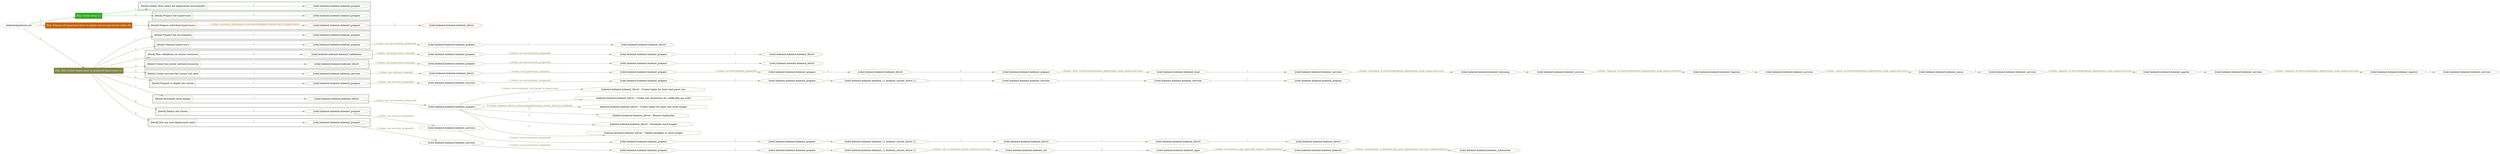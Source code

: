 digraph {
	graph [concentrate=true ordering=in rankdir=LR ratio=fill]
	edge [esep=5 sep=10]
	"kubeinit/playbook.yml" [id=root_node style=dotted]
	play_80a5badd [label="Play: Initial setup (1)" color="#2fac20" fontcolor="#ffffff" id=play_80a5badd shape=box style=filled tooltip=localhost]
	"kubeinit/playbook.yml" -> play_80a5badd [label="1 " color="#2fac20" fontcolor="#2fac20" id=edge_30cbbd7b labeltooltip="1 " tooltip="1 "]
	subgraph "kubeinit.kubeinit.kubeinit_prepare" {
		role_4d044278 [label="[role] kubeinit.kubeinit.kubeinit_prepare" color="#2fac20" id=role_4d044278 tooltip="kubeinit.kubeinit.kubeinit_prepare"]
	}
	subgraph "kubeinit.kubeinit.kubeinit_prepare" {
		role_55b00c5a [label="[role] kubeinit.kubeinit.kubeinit_prepare" color="#2fac20" id=role_55b00c5a tooltip="kubeinit.kubeinit.kubeinit_prepare"]
	}
	subgraph "Play: Initial setup (1)" {
		play_80a5badd -> block_348536fa [label=1 color="#2fac20" fontcolor="#2fac20" id=edge_8e1303d1 labeltooltip=1 tooltip=1]
		subgraph cluster_block_348536fa {
			block_348536fa [label="[block] Gather facts about the deployment environment" color="#2fac20" id=block_348536fa labeltooltip="Gather facts about the deployment environment" shape=box tooltip="Gather facts about the deployment environment"]
			block_348536fa -> role_4d044278 [label="1 " color="#2fac20" fontcolor="#2fac20" id=edge_f46a5dec labeltooltip="1 " tooltip="1 "]
		}
		play_80a5badd -> block_54eea5c4 [label=2 color="#2fac20" fontcolor="#2fac20" id=edge_a4d1b27c labeltooltip=2 tooltip=2]
		subgraph cluster_block_54eea5c4 {
			block_54eea5c4 [label="[block] Prepare the hypervisors" color="#2fac20" id=block_54eea5c4 labeltooltip="Prepare the hypervisors" shape=box tooltip="Prepare the hypervisors"]
			block_54eea5c4 -> role_55b00c5a [label="1 " color="#2fac20" fontcolor="#2fac20" id=edge_d0f96019 labeltooltip="1 " tooltip="1 "]
		}
	}
	play_a00a8bb9 [label="Play: Prepare all hypervisor hosts to deploy service and cluster nodes (0)" color="#c66206" fontcolor="#ffffff" id=play_a00a8bb9 shape=box style=filled tooltip="Play: Prepare all hypervisor hosts to deploy service and cluster nodes (0)"]
	"kubeinit/playbook.yml" -> play_a00a8bb9 [label="2 " color="#c66206" fontcolor="#c66206" id=edge_290e8b37 labeltooltip="2 " tooltip="2 "]
	subgraph "kubeinit.kubeinit.kubeinit_libvirt" {
		role_6cf7c279 [label="[role] kubeinit.kubeinit.kubeinit_libvirt" color="#c66206" id=role_6cf7c279 tooltip="kubeinit.kubeinit.kubeinit_libvirt"]
	}
	subgraph "kubeinit.kubeinit.kubeinit_prepare" {
		role_9a1b07dd [label="[role] kubeinit.kubeinit.kubeinit_prepare" color="#c66206" id=role_9a1b07dd tooltip="kubeinit.kubeinit.kubeinit_prepare"]
		role_9a1b07dd -> role_6cf7c279 [label="1 " color="#c66206" fontcolor="#c66206" id=edge_dd6b5812 labeltooltip="1 " tooltip="1 "]
	}
	subgraph "Play: Prepare all hypervisor hosts to deploy service and cluster nodes (0)" {
		play_a00a8bb9 -> block_07189d25 [label=1 color="#c66206" fontcolor="#c66206" id=edge_8d5dc285 labeltooltip=1 tooltip=1]
		subgraph cluster_block_07189d25 {
			block_07189d25 [label="[block] Prepare individual hypervisors" color="#c66206" id=block_07189d25 labeltooltip="Prepare individual hypervisors" shape=box tooltip="Prepare individual hypervisors"]
			block_07189d25 -> role_9a1b07dd [label="1 [when: inventory_hostname in hostvars['kubeinit-cluster-facts'].hypervisors]" color="#c66206" fontcolor="#c66206" id=edge_fc59c768 labeltooltip="1 [when: inventory_hostname in hostvars['kubeinit-cluster-facts'].hypervisors]" tooltip="1 [when: inventory_hostname in hostvars['kubeinit-cluster-facts'].hypervisors]"]
		}
	}
	play_15a038d0 [label="Play: Run cluster deployment on prepared hypervisors (1)" color="#828646" fontcolor="#ffffff" id=play_15a038d0 shape=box style=filled tooltip=localhost]
	"kubeinit/playbook.yml" -> play_15a038d0 [label="3 " color="#828646" fontcolor="#828646" id=edge_4441405d labeltooltip="3 " tooltip="3 "]
	subgraph "kubeinit.kubeinit.kubeinit_prepare" {
		role_fc9d2808 [label="[role] kubeinit.kubeinit.kubeinit_prepare" color="#828646" id=role_fc9d2808 tooltip="kubeinit.kubeinit.kubeinit_prepare"]
	}
	subgraph "kubeinit.kubeinit.kubeinit_libvirt" {
		role_9e20c6f3 [label="[role] kubeinit.kubeinit.kubeinit_libvirt" color="#828646" id=role_9e20c6f3 tooltip="kubeinit.kubeinit.kubeinit_libvirt"]
	}
	subgraph "kubeinit.kubeinit.kubeinit_prepare" {
		role_ee3ec544 [label="[role] kubeinit.kubeinit.kubeinit_prepare" color="#828646" id=role_ee3ec544 tooltip="kubeinit.kubeinit.kubeinit_prepare"]
		role_ee3ec544 -> role_9e20c6f3 [label="1 " color="#828646" fontcolor="#828646" id=edge_09b0410b labeltooltip="1 " tooltip="1 "]
	}
	subgraph "kubeinit.kubeinit.kubeinit_prepare" {
		role_cc3536ac [label="[role] kubeinit.kubeinit.kubeinit_prepare" color="#828646" id=role_cc3536ac tooltip="kubeinit.kubeinit.kubeinit_prepare"]
		role_cc3536ac -> role_ee3ec544 [label="1 [when: not environment_prepared]" color="#828646" fontcolor="#828646" id=edge_eb3f0a90 labeltooltip="1 [when: not environment_prepared]" tooltip="1 [when: not environment_prepared]"]
	}
	subgraph "kubeinit.kubeinit.kubeinit_libvirt" {
		role_ac99a086 [label="[role] kubeinit.kubeinit.kubeinit_libvirt" color="#828646" id=role_ac99a086 tooltip="kubeinit.kubeinit.kubeinit_libvirt"]
	}
	subgraph "kubeinit.kubeinit.kubeinit_prepare" {
		role_07e51584 [label="[role] kubeinit.kubeinit.kubeinit_prepare" color="#828646" id=role_07e51584 tooltip="kubeinit.kubeinit.kubeinit_prepare"]
		role_07e51584 -> role_ac99a086 [label="1 " color="#828646" fontcolor="#828646" id=edge_6ecb6274 labeltooltip="1 " tooltip="1 "]
	}
	subgraph "kubeinit.kubeinit.kubeinit_prepare" {
		role_3e436b05 [label="[role] kubeinit.kubeinit.kubeinit_prepare" color="#828646" id=role_3e436b05 tooltip="kubeinit.kubeinit.kubeinit_prepare"]
		role_3e436b05 -> role_07e51584 [label="1 [when: not environment_prepared]" color="#828646" fontcolor="#828646" id=edge_8364a958 labeltooltip="1 [when: not environment_prepared]" tooltip="1 [when: not environment_prepared]"]
	}
	subgraph "kubeinit.kubeinit.kubeinit_validations" {
		role_fd86f3a7 [label="[role] kubeinit.kubeinit.kubeinit_validations" color="#828646" id=role_fd86f3a7 tooltip="kubeinit.kubeinit.kubeinit_validations"]
		role_fd86f3a7 -> role_3e436b05 [label="1 [when: not hypervisors_cleaned]" color="#828646" fontcolor="#828646" id=edge_7bb22890 labeltooltip="1 [when: not hypervisors_cleaned]" tooltip="1 [when: not hypervisors_cleaned]"]
	}
	subgraph "kubeinit.kubeinit.kubeinit_libvirt" {
		role_a49365c9 [label="[role] kubeinit.kubeinit.kubeinit_libvirt" color="#828646" id=role_a49365c9 tooltip="kubeinit.kubeinit.kubeinit_libvirt"]
	}
	subgraph "kubeinit.kubeinit.kubeinit_prepare" {
		role_4bfd6e59 [label="[role] kubeinit.kubeinit.kubeinit_prepare" color="#828646" id=role_4bfd6e59 tooltip="kubeinit.kubeinit.kubeinit_prepare"]
		role_4bfd6e59 -> role_a49365c9 [label="1 " color="#828646" fontcolor="#828646" id=edge_fbcb5dde labeltooltip="1 " tooltip="1 "]
	}
	subgraph "kubeinit.kubeinit.kubeinit_prepare" {
		role_3a96ee87 [label="[role] kubeinit.kubeinit.kubeinit_prepare" color="#828646" id=role_3a96ee87 tooltip="kubeinit.kubeinit.kubeinit_prepare"]
		role_3a96ee87 -> role_4bfd6e59 [label="1 [when: not environment_prepared]" color="#828646" fontcolor="#828646" id=edge_c0f760ba labeltooltip="1 [when: not environment_prepared]" tooltip="1 [when: not environment_prepared]"]
	}
	subgraph "kubeinit.kubeinit.kubeinit_libvirt" {
		role_5e1189cf [label="[role] kubeinit.kubeinit.kubeinit_libvirt" color="#828646" id=role_5e1189cf tooltip="kubeinit.kubeinit.kubeinit_libvirt"]
		role_5e1189cf -> role_3a96ee87 [label="1 [when: not hypervisors_cleaned]" color="#828646" fontcolor="#828646" id=edge_ac894e61 labeltooltip="1 [when: not hypervisors_cleaned]" tooltip="1 [when: not hypervisors_cleaned]"]
	}
	subgraph "kubeinit.kubeinit.kubeinit_services" {
		role_1b215367 [label="[role] kubeinit.kubeinit.kubeinit_services" color="#828646" id=role_1b215367 tooltip="kubeinit.kubeinit.kubeinit_services"]
	}
	subgraph "kubeinit.kubeinit.kubeinit_registry" {
		role_c9a221b9 [label="[role] kubeinit.kubeinit.kubeinit_registry" color="#828646" id=role_c9a221b9 tooltip="kubeinit.kubeinit.kubeinit_registry"]
		role_c9a221b9 -> role_1b215367 [label="1 " color="#828646" fontcolor="#828646" id=edge_f8b04d49 labeltooltip="1 " tooltip="1 "]
	}
	subgraph "kubeinit.kubeinit.kubeinit_services" {
		role_9901dc43 [label="[role] kubeinit.kubeinit.kubeinit_services" color="#828646" id=role_9901dc43 tooltip="kubeinit.kubeinit.kubeinit_services"]
		role_9901dc43 -> role_c9a221b9 [label="1 [when: 'registry' in hostvars[kubeinit_deployment_node_name].services]" color="#828646" fontcolor="#828646" id=edge_94dac319 labeltooltip="1 [when: 'registry' in hostvars[kubeinit_deployment_node_name].services]" tooltip="1 [when: 'registry' in hostvars[kubeinit_deployment_node_name].services]"]
	}
	subgraph "kubeinit.kubeinit.kubeinit_apache" {
		role_147c11cd [label="[role] kubeinit.kubeinit.kubeinit_apache" color="#828646" id=role_147c11cd tooltip="kubeinit.kubeinit.kubeinit_apache"]
		role_147c11cd -> role_9901dc43 [label="1 " color="#828646" fontcolor="#828646" id=edge_ac6ce32e labeltooltip="1 " tooltip="1 "]
	}
	subgraph "kubeinit.kubeinit.kubeinit_services" {
		role_cb624bce [label="[role] kubeinit.kubeinit.kubeinit_services" color="#828646" id=role_cb624bce tooltip="kubeinit.kubeinit.kubeinit_services"]
		role_cb624bce -> role_147c11cd [label="1 [when: 'apache' in hostvars[kubeinit_deployment_node_name].services]" color="#828646" fontcolor="#828646" id=edge_93642049 labeltooltip="1 [when: 'apache' in hostvars[kubeinit_deployment_node_name].services]" tooltip="1 [when: 'apache' in hostvars[kubeinit_deployment_node_name].services]"]
	}
	subgraph "kubeinit.kubeinit.kubeinit_nexus" {
		role_2a2e1cfd [label="[role] kubeinit.kubeinit.kubeinit_nexus" color="#828646" id=role_2a2e1cfd tooltip="kubeinit.kubeinit.kubeinit_nexus"]
		role_2a2e1cfd -> role_cb624bce [label="1 " color="#828646" fontcolor="#828646" id=edge_828d1458 labeltooltip="1 " tooltip="1 "]
	}
	subgraph "kubeinit.kubeinit.kubeinit_services" {
		role_9b70fc6d [label="[role] kubeinit.kubeinit.kubeinit_services" color="#828646" id=role_9b70fc6d tooltip="kubeinit.kubeinit.kubeinit_services"]
		role_9b70fc6d -> role_2a2e1cfd [label="1 [when: 'nexus' in hostvars[kubeinit_deployment_node_name].services]" color="#828646" fontcolor="#828646" id=edge_e0162513 labeltooltip="1 [when: 'nexus' in hostvars[kubeinit_deployment_node_name].services]" tooltip="1 [when: 'nexus' in hostvars[kubeinit_deployment_node_name].services]"]
	}
	subgraph "kubeinit.kubeinit.kubeinit_haproxy" {
		role_041d462b [label="[role] kubeinit.kubeinit.kubeinit_haproxy" color="#828646" id=role_041d462b tooltip="kubeinit.kubeinit.kubeinit_haproxy"]
		role_041d462b -> role_9b70fc6d [label="1 " color="#828646" fontcolor="#828646" id=edge_a4d8efcc labeltooltip="1 " tooltip="1 "]
	}
	subgraph "kubeinit.kubeinit.kubeinit_services" {
		role_c8e32b72 [label="[role] kubeinit.kubeinit.kubeinit_services" color="#828646" id=role_c8e32b72 tooltip="kubeinit.kubeinit.kubeinit_services"]
		role_c8e32b72 -> role_041d462b [label="1 [when: 'haproxy' in hostvars[kubeinit_deployment_node_name].services]" color="#828646" fontcolor="#828646" id=edge_6dd4a1c8 labeltooltip="1 [when: 'haproxy' in hostvars[kubeinit_deployment_node_name].services]" tooltip="1 [when: 'haproxy' in hostvars[kubeinit_deployment_node_name].services]"]
	}
	subgraph "kubeinit.kubeinit.kubeinit_dnsmasq" {
		role_eef8ce46 [label="[role] kubeinit.kubeinit.kubeinit_dnsmasq" color="#828646" id=role_eef8ce46 tooltip="kubeinit.kubeinit.kubeinit_dnsmasq"]
		role_eef8ce46 -> role_c8e32b72 [label="1 " color="#828646" fontcolor="#828646" id=edge_d19e6b82 labeltooltip="1 " tooltip="1 "]
	}
	subgraph "kubeinit.kubeinit.kubeinit_services" {
		role_f26d4848 [label="[role] kubeinit.kubeinit.kubeinit_services" color="#828646" id=role_f26d4848 tooltip="kubeinit.kubeinit.kubeinit_services"]
		role_f26d4848 -> role_eef8ce46 [label="1 [when: 'dnsmasq' in hostvars[kubeinit_deployment_node_name].services]" color="#828646" fontcolor="#828646" id=edge_cf715904 labeltooltip="1 [when: 'dnsmasq' in hostvars[kubeinit_deployment_node_name].services]" tooltip="1 [when: 'dnsmasq' in hostvars[kubeinit_deployment_node_name].services]"]
	}
	subgraph "kubeinit.kubeinit.kubeinit_bind" {
		role_8135e74b [label="[role] kubeinit.kubeinit.kubeinit_bind" color="#828646" id=role_8135e74b tooltip="kubeinit.kubeinit.kubeinit_bind"]
		role_8135e74b -> role_f26d4848 [label="1 " color="#828646" fontcolor="#828646" id=edge_35dd791d labeltooltip="1 " tooltip="1 "]
	}
	subgraph "kubeinit.kubeinit.kubeinit_prepare" {
		role_d3a15032 [label="[role] kubeinit.kubeinit.kubeinit_prepare" color="#828646" id=role_d3a15032 tooltip="kubeinit.kubeinit.kubeinit_prepare"]
		role_d3a15032 -> role_8135e74b [label="1 [when: 'bind' in hostvars[kubeinit_deployment_node_name].services]" color="#828646" fontcolor="#828646" id=edge_c7a9359b labeltooltip="1 [when: 'bind' in hostvars[kubeinit_deployment_node_name].services]" tooltip="1 [when: 'bind' in hostvars[kubeinit_deployment_node_name].services]"]
	}
	subgraph "kubeinit.kubeinit.kubeinit_libvirt" {
		role_fd8d72a0 [label="[role] kubeinit.kubeinit.kubeinit_libvirt" color="#828646" id=role_fd8d72a0 tooltip="kubeinit.kubeinit.kubeinit_libvirt"]
		role_fd8d72a0 -> role_d3a15032 [label="1 " color="#828646" fontcolor="#828646" id=edge_4eb55f5b labeltooltip="1 " tooltip="1 "]
	}
	subgraph "kubeinit.kubeinit.kubeinit_prepare" {
		role_eaf00a70 [label="[role] kubeinit.kubeinit.kubeinit_prepare" color="#828646" id=role_eaf00a70 tooltip="kubeinit.kubeinit.kubeinit_prepare"]
		role_eaf00a70 -> role_fd8d72a0 [label="1 " color="#828646" fontcolor="#828646" id=edge_07729be8 labeltooltip="1 " tooltip="1 "]
	}
	subgraph "kubeinit.kubeinit.kubeinit_prepare" {
		role_5bb3530e [label="[role] kubeinit.kubeinit.kubeinit_prepare" color="#828646" id=role_5bb3530e tooltip="kubeinit.kubeinit.kubeinit_prepare"]
		role_5bb3530e -> role_eaf00a70 [label="1 [when: not environment_prepared]" color="#828646" fontcolor="#828646" id=edge_8eda346e labeltooltip="1 [when: not environment_prepared]" tooltip="1 [when: not environment_prepared]"]
	}
	subgraph "kubeinit.kubeinit.kubeinit_libvirt" {
		role_51e06e2d [label="[role] kubeinit.kubeinit.kubeinit_libvirt" color="#828646" id=role_51e06e2d tooltip="kubeinit.kubeinit.kubeinit_libvirt"]
		role_51e06e2d -> role_5bb3530e [label="1 [when: not hypervisors_cleaned]" color="#828646" fontcolor="#828646" id=edge_62e36566 labeltooltip="1 [when: not hypervisors_cleaned]" tooltip="1 [when: not hypervisors_cleaned]"]
	}
	subgraph "kubeinit.kubeinit.kubeinit_services" {
		role_47d3e9c2 [label="[role] kubeinit.kubeinit.kubeinit_services" color="#828646" id=role_47d3e9c2 tooltip="kubeinit.kubeinit.kubeinit_services"]
		role_47d3e9c2 -> role_51e06e2d [label="1 [when: not network_created]" color="#828646" fontcolor="#828646" id=edge_a10c50fc labeltooltip="1 [when: not network_created]" tooltip="1 [when: not network_created]"]
	}
	subgraph "kubeinit.kubeinit.kubeinit_prepare" {
		role_6bf25aaf [label="[role] kubeinit.kubeinit.kubeinit_prepare" color="#828646" id=role_6bf25aaf tooltip="kubeinit.kubeinit.kubeinit_prepare"]
	}
	subgraph "kubeinit.kubeinit.kubeinit_services" {
		role_9abbacd4 [label="[role] kubeinit.kubeinit.kubeinit_services" color="#828646" id=role_9abbacd4 tooltip="kubeinit.kubeinit.kubeinit_services"]
		role_9abbacd4 -> role_6bf25aaf [label="1 " color="#828646" fontcolor="#828646" id=edge_68c68719 labeltooltip="1 " tooltip="1 "]
	}
	subgraph "kubeinit.kubeinit.kubeinit_services" {
		role_1ba995af [label="[role] kubeinit.kubeinit.kubeinit_services" color="#828646" id=role_1ba995af tooltip="kubeinit.kubeinit.kubeinit_services"]
		role_1ba995af -> role_9abbacd4 [label="1 " color="#828646" fontcolor="#828646" id=edge_4a49b5f7 labeltooltip="1 " tooltip="1 "]
	}
	subgraph "kubeinit.kubeinit.kubeinit_{{ kubeinit_cluster_distro }}" {
		role_207e3d76 [label="[role] kubeinit.kubeinit.kubeinit_{{ kubeinit_cluster_distro }}" color="#828646" id=role_207e3d76 tooltip="kubeinit.kubeinit.kubeinit_{{ kubeinit_cluster_distro }}"]
		role_207e3d76 -> role_1ba995af [label="1 " color="#828646" fontcolor="#828646" id=edge_3c024986 labeltooltip="1 " tooltip="1 "]
	}
	subgraph "kubeinit.kubeinit.kubeinit_prepare" {
		role_22bcfd2f [label="[role] kubeinit.kubeinit.kubeinit_prepare" color="#828646" id=role_22bcfd2f tooltip="kubeinit.kubeinit.kubeinit_prepare"]
		role_22bcfd2f -> role_207e3d76 [label="1 " color="#828646" fontcolor="#828646" id=edge_3e9793f7 labeltooltip="1 " tooltip="1 "]
	}
	subgraph "kubeinit.kubeinit.kubeinit_prepare" {
		role_210c0516 [label="[role] kubeinit.kubeinit.kubeinit_prepare" color="#828646" id=role_210c0516 tooltip="kubeinit.kubeinit.kubeinit_prepare"]
		role_210c0516 -> role_22bcfd2f [label="1 " color="#828646" fontcolor="#828646" id=edge_cf839037 labeltooltip="1 " tooltip="1 "]
	}
	subgraph "kubeinit.kubeinit.kubeinit_services" {
		role_b3deef44 [label="[role] kubeinit.kubeinit.kubeinit_services" color="#828646" id=role_b3deef44 tooltip="kubeinit.kubeinit.kubeinit_services"]
		role_b3deef44 -> role_210c0516 [label="1 [when: not environment_prepared]" color="#828646" fontcolor="#828646" id=edge_e8b4b0ba labeltooltip="1 [when: not environment_prepared]" tooltip="1 [when: not environment_prepared]"]
	}
	subgraph "kubeinit.kubeinit.kubeinit_prepare" {
		role_24744c76 [label="[role] kubeinit.kubeinit.kubeinit_prepare" color="#828646" id=role_24744c76 tooltip="kubeinit.kubeinit.kubeinit_prepare"]
		role_24744c76 -> role_b3deef44 [label="1 [when: not services_prepared]" color="#828646" fontcolor="#828646" id=edge_baf32e00 labeltooltip="1 [when: not services_prepared]" tooltip="1 [when: not services_prepared]"]
	}
	subgraph "kubeinit.kubeinit.kubeinit_prepare" {
		role_f398ad8d [label="[role] kubeinit.kubeinit.kubeinit_prepare" color="#828646" id=role_f398ad8d tooltip="kubeinit.kubeinit.kubeinit_prepare"]
		task_e11d1f1e [label="kubeinit.kubeinit.kubeinit_libvirt : Create tuples for hosts and guest vms" color="#828646" id=task_e11d1f1e shape=octagon tooltip="kubeinit.kubeinit.kubeinit_libvirt : Create tuples for hosts and guest vms"]
		role_f398ad8d -> task_e11d1f1e [label="1 [when: hostvars[guest_vm].target in hypervisor]" color="#828646" fontcolor="#828646" id=edge_b84d82bd labeltooltip="1 [when: hostvars[guest_vm].target in hypervisor]" tooltip="1 [when: hostvars[guest_vm].target in hypervisor]"]
		task_387b264e [label="kubeinit.kubeinit.kubeinit_libvirt : Create new directories for config files per node" color="#828646" id=task_387b264e shape=octagon tooltip="kubeinit.kubeinit.kubeinit_libvirt : Create new directories for config files per node"]
		role_f398ad8d -> task_387b264e [label="2 " color="#828646" fontcolor="#828646" id=edge_9fd67b3c labeltooltip="2 " tooltip="2 "]
		task_5360f8c6 [label="kubeinit.kubeinit.kubeinit_libvirt : Create tuples for hosts and cloud images" color="#828646" id=task_5360f8c6 shape=octagon tooltip="kubeinit.kubeinit.kubeinit_libvirt : Create tuples for hosts and cloud images"]
		role_f398ad8d -> task_5360f8c6 [label="3 [when: kubeinit_libvirt_cloud_images[kubeinit_cluster_distro] is defined]" color="#828646" fontcolor="#828646" id=edge_2056c91a labeltooltip="3 [when: kubeinit_libvirt_cloud_images[kubeinit_cluster_distro] is defined]" tooltip="3 [when: kubeinit_libvirt_cloud_images[kubeinit_cluster_distro] is defined]"]
		task_d17af795 [label="kubeinit.kubeinit.kubeinit_libvirt : Remove duplicates" color="#828646" id=task_d17af795 shape=octagon tooltip="kubeinit.kubeinit.kubeinit_libvirt : Remove duplicates"]
		role_f398ad8d -> task_d17af795 [label="4 " color="#828646" fontcolor="#828646" id=edge_5590dec3 labeltooltip="4 " tooltip="4 "]
		task_d95eafef [label="kubeinit.kubeinit.kubeinit_libvirt : Download cloud images" color="#828646" id=task_d95eafef shape=octagon tooltip="kubeinit.kubeinit.kubeinit_libvirt : Download cloud images"]
		role_f398ad8d -> task_d95eafef [label="5 " color="#828646" fontcolor="#828646" id=edge_77440d8c labeltooltip="5 " tooltip="5 "]
		task_063fc736 [label="kubeinit.kubeinit.kubeinit_libvirt : Update packages in cloud images" color="#828646" id=task_063fc736 shape=octagon tooltip="kubeinit.kubeinit.kubeinit_libvirt : Update packages in cloud images"]
		role_f398ad8d -> task_063fc736 [label="6 " color="#828646" fontcolor="#828646" id=edge_ea180c65 labeltooltip="6 " tooltip="6 "]
	}
	subgraph "kubeinit.kubeinit.kubeinit_libvirt" {
		role_1d4d986b [label="[role] kubeinit.kubeinit.kubeinit_libvirt" color="#828646" id=role_1d4d986b tooltip="kubeinit.kubeinit.kubeinit_libvirt"]
		role_1d4d986b -> role_f398ad8d [label="1 [when: not environment_prepared]" color="#828646" fontcolor="#828646" id=edge_7bb9b3da labeltooltip="1 [when: not environment_prepared]" tooltip="1 [when: not environment_prepared]"]
	}
	subgraph "kubeinit.kubeinit.kubeinit_libvirt" {
		role_f739d576 [label="[role] kubeinit.kubeinit.kubeinit_libvirt" color="#828646" id=role_f739d576 tooltip="kubeinit.kubeinit.kubeinit_libvirt"]
	}
	subgraph "kubeinit.kubeinit.kubeinit_libvirt" {
		role_0def7d09 [label="[role] kubeinit.kubeinit.kubeinit_libvirt" color="#828646" id=role_0def7d09 tooltip="kubeinit.kubeinit.kubeinit_libvirt"]
		role_0def7d09 -> role_f739d576 [label="1 " color="#828646" fontcolor="#828646" id=edge_7644a211 labeltooltip="1 " tooltip="1 "]
	}
	subgraph "kubeinit.kubeinit.kubeinit_libvirt" {
		role_9b58ddb4 [label="[role] kubeinit.kubeinit.kubeinit_libvirt" color="#828646" id=role_9b58ddb4 tooltip="kubeinit.kubeinit.kubeinit_libvirt"]
		role_9b58ddb4 -> role_0def7d09 [label="1 " color="#828646" fontcolor="#828646" id=edge_2f7c88e9 labeltooltip="1 " tooltip="1 "]
	}
	subgraph "kubeinit.kubeinit.kubeinit_{{ kubeinit_cluster_distro }}" {
		role_9de7eb34 [label="[role] kubeinit.kubeinit.kubeinit_{{ kubeinit_cluster_distro }}" color="#828646" id=role_9de7eb34 tooltip="kubeinit.kubeinit.kubeinit_{{ kubeinit_cluster_distro }}"]
		role_9de7eb34 -> role_9b58ddb4 [label="1 " color="#828646" fontcolor="#828646" id=edge_fa3f8d78 labeltooltip="1 " tooltip="1 "]
	}
	subgraph "kubeinit.kubeinit.kubeinit_prepare" {
		role_8297d80d [label="[role] kubeinit.kubeinit.kubeinit_prepare" color="#828646" id=role_8297d80d tooltip="kubeinit.kubeinit.kubeinit_prepare"]
		role_8297d80d -> role_9de7eb34 [label="1 " color="#828646" fontcolor="#828646" id=edge_12fe59df labeltooltip="1 " tooltip="1 "]
	}
	subgraph "kubeinit.kubeinit.kubeinit_prepare" {
		role_1321c3e5 [label="[role] kubeinit.kubeinit.kubeinit_prepare" color="#828646" id=role_1321c3e5 tooltip="kubeinit.kubeinit.kubeinit_prepare"]
		role_1321c3e5 -> role_8297d80d [label="1 " color="#828646" fontcolor="#828646" id=edge_812f33af labeltooltip="1 " tooltip="1 "]
	}
	subgraph "kubeinit.kubeinit.kubeinit_services" {
		role_9662be0e [label="[role] kubeinit.kubeinit.kubeinit_services" color="#828646" id=role_9662be0e tooltip="kubeinit.kubeinit.kubeinit_services"]
		role_9662be0e -> role_1321c3e5 [label="1 [when: not environment_prepared]" color="#828646" fontcolor="#828646" id=edge_c193dc52 labeltooltip="1 [when: not environment_prepared]" tooltip="1 [when: not environment_prepared]"]
	}
	subgraph "kubeinit.kubeinit.kubeinit_prepare" {
		role_d68936f9 [label="[role] kubeinit.kubeinit.kubeinit_prepare" color="#828646" id=role_d68936f9 tooltip="kubeinit.kubeinit.kubeinit_prepare"]
		role_d68936f9 -> role_9662be0e [label="1 [when: not services_prepared]" color="#828646" fontcolor="#828646" id=edge_e2206f24 labeltooltip="1 [when: not services_prepared]" tooltip="1 [when: not services_prepared]"]
	}
	subgraph "kubeinit.kubeinit.kubeinit_submariner" {
		role_ca683f05 [label="[role] kubeinit.kubeinit.kubeinit_submariner" color="#828646" id=role_ca683f05 tooltip="kubeinit.kubeinit.kubeinit_submariner"]
	}
	subgraph "kubeinit.kubeinit.kubeinit_kubevirt" {
		role_9574a9c8 [label="[role] kubeinit.kubeinit.kubeinit_kubevirt" color="#828646" id=role_9574a9c8 tooltip="kubeinit.kubeinit.kubeinit_kubevirt"]
		role_9574a9c8 -> role_ca683f05 [label="1 [when: 'submariner' in kubeinit_fact_post_deployment_services | default(False)]" color="#828646" fontcolor="#828646" id=edge_6e3dde20 labeltooltip="1 [when: 'submariner' in kubeinit_fact_post_deployment_services | default(False)]" tooltip="1 [when: 'submariner' in kubeinit_fact_post_deployment_services | default(False)]"]
	}
	subgraph "kubeinit.kubeinit.kubeinit_apps" {
		role_c8e80a5a [label="[role] kubeinit.kubeinit.kubeinit_apps" color="#828646" id=role_c8e80a5a tooltip="kubeinit.kubeinit.kubeinit_apps"]
		role_c8e80a5a -> role_9574a9c8 [label="1 [when: not kubeinit_okd_openshift_deploy | default(False)]" color="#828646" fontcolor="#828646" id=edge_99a06aa2 labeltooltip="1 [when: not kubeinit_okd_openshift_deploy | default(False)]" tooltip="1 [when: not kubeinit_okd_openshift_deploy | default(False)]"]
	}
	subgraph "kubeinit.kubeinit.kubeinit_nfs" {
		role_88925838 [label="[role] kubeinit.kubeinit.kubeinit_nfs" color="#828646" id=role_88925838 tooltip="kubeinit.kubeinit.kubeinit_nfs"]
		role_88925838 -> role_c8e80a5a [label="1 " color="#828646" fontcolor="#828646" id=edge_725f6b23 labeltooltip="1 " tooltip="1 "]
	}
	subgraph "kubeinit.kubeinit.kubeinit_{{ kubeinit_cluster_distro }}" {
		role_ae247fe9 [label="[role] kubeinit.kubeinit.kubeinit_{{ kubeinit_cluster_distro }}" color="#828646" id=role_ae247fe9 tooltip="kubeinit.kubeinit.kubeinit_{{ kubeinit_cluster_distro }}"]
		role_ae247fe9 -> role_88925838 [label="1 [when: 'nfs' in kubeinit_cluster_hostvars.services]" color="#828646" fontcolor="#828646" id=edge_672b710c labeltooltip="1 [when: 'nfs' in kubeinit_cluster_hostvars.services]" tooltip="1 [when: 'nfs' in kubeinit_cluster_hostvars.services]"]
	}
	subgraph "kubeinit.kubeinit.kubeinit_prepare" {
		role_8940dcfc [label="[role] kubeinit.kubeinit.kubeinit_prepare" color="#828646" id=role_8940dcfc tooltip="kubeinit.kubeinit.kubeinit_prepare"]
		role_8940dcfc -> role_ae247fe9 [label="1 " color="#828646" fontcolor="#828646" id=edge_1f56ebdd labeltooltip="1 " tooltip="1 "]
	}
	subgraph "kubeinit.kubeinit.kubeinit_prepare" {
		role_99c5e567 [label="[role] kubeinit.kubeinit.kubeinit_prepare" color="#828646" id=role_99c5e567 tooltip="kubeinit.kubeinit.kubeinit_prepare"]
		role_99c5e567 -> role_8940dcfc [label="1 " color="#828646" fontcolor="#828646" id=edge_cdc5a496 labeltooltip="1 " tooltip="1 "]
	}
	subgraph "kubeinit.kubeinit.kubeinit_services" {
		role_9492886b [label="[role] kubeinit.kubeinit.kubeinit_services" color="#828646" id=role_9492886b tooltip="kubeinit.kubeinit.kubeinit_services"]
		role_9492886b -> role_99c5e567 [label="1 [when: not environment_prepared]" color="#828646" fontcolor="#828646" id=edge_18164144 labeltooltip="1 [when: not environment_prepared]" tooltip="1 [when: not environment_prepared]"]
	}
	subgraph "kubeinit.kubeinit.kubeinit_prepare" {
		role_e59a0166 [label="[role] kubeinit.kubeinit.kubeinit_prepare" color="#828646" id=role_e59a0166 tooltip="kubeinit.kubeinit.kubeinit_prepare"]
		role_e59a0166 -> role_9492886b [label="1 [when: not services_prepared]" color="#828646" fontcolor="#828646" id=edge_ae382804 labeltooltip="1 [when: not services_prepared]" tooltip="1 [when: not services_prepared]"]
	}
	subgraph "Play: Run cluster deployment on prepared hypervisors (1)" {
		play_15a038d0 -> block_9dc66d6a [label=1 color="#828646" fontcolor="#828646" id=edge_cd4c4d8a labeltooltip=1 tooltip=1]
		subgraph cluster_block_9dc66d6a {
			block_9dc66d6a [label="[block] Prepare the environment" color="#828646" id=block_9dc66d6a labeltooltip="Prepare the environment" shape=box tooltip="Prepare the environment"]
			block_9dc66d6a -> role_fc9d2808 [label="1 " color="#828646" fontcolor="#828646" id=edge_f05e9435 labeltooltip="1 " tooltip="1 "]
		}
		play_15a038d0 -> block_d1f2dbaf [label=2 color="#828646" fontcolor="#828646" id=edge_a0813b2c labeltooltip=2 tooltip=2]
		subgraph cluster_block_d1f2dbaf {
			block_d1f2dbaf [label="[block] Cleanup hypervisors" color="#828646" id=block_d1f2dbaf labeltooltip="Cleanup hypervisors" shape=box tooltip="Cleanup hypervisors"]
			block_d1f2dbaf -> role_cc3536ac [label="1 " color="#828646" fontcolor="#828646" id=edge_0ab98f3e labeltooltip="1 " tooltip="1 "]
		}
		play_15a038d0 -> block_8bb3e73b [label=3 color="#828646" fontcolor="#828646" id=edge_84d354fb labeltooltip=3 tooltip=3]
		subgraph cluster_block_8bb3e73b {
			block_8bb3e73b [label="[block] Run validations on cluster resources" color="#828646" id=block_8bb3e73b labeltooltip="Run validations on cluster resources" shape=box tooltip="Run validations on cluster resources"]
			block_8bb3e73b -> role_fd86f3a7 [label="1 " color="#828646" fontcolor="#828646" id=edge_5c4b5421 labeltooltip="1 " tooltip="1 "]
		}
		play_15a038d0 -> block_b5da48cc [label=4 color="#828646" fontcolor="#828646" id=edge_8c72b6f5 labeltooltip=4 tooltip=4]
		subgraph cluster_block_b5da48cc {
			block_b5da48cc [label="[block] Create the cluster network resources" color="#828646" id=block_b5da48cc labeltooltip="Create the cluster network resources" shape=box tooltip="Create the cluster network resources"]
			block_b5da48cc -> role_5e1189cf [label="1 " color="#828646" fontcolor="#828646" id=edge_4172fd84 labeltooltip="1 " tooltip="1 "]
		}
		play_15a038d0 -> block_f86f0b27 [label=5 color="#828646" fontcolor="#828646" id=edge_572bf84f labeltooltip=5 tooltip=5]
		subgraph cluster_block_f86f0b27 {
			block_f86f0b27 [label="[block] Create services the cluster will need" color="#828646" id=block_f86f0b27 labeltooltip="Create services the cluster will need" shape=box tooltip="Create services the cluster will need"]
			block_f86f0b27 -> role_47d3e9c2 [label="1 " color="#828646" fontcolor="#828646" id=edge_f96ed5c1 labeltooltip="1 " tooltip="1 "]
		}
		play_15a038d0 -> block_77cabd73 [label=6 color="#828646" fontcolor="#828646" id=edge_aa662224 labeltooltip=6 tooltip=6]
		subgraph cluster_block_77cabd73 {
			block_77cabd73 [label="[block] Prepare to deploy the cluster" color="#828646" id=block_77cabd73 labeltooltip="Prepare to deploy the cluster" shape=box tooltip="Prepare to deploy the cluster"]
			block_77cabd73 -> role_24744c76 [label="1 " color="#828646" fontcolor="#828646" id=edge_78adadd2 labeltooltip="1 " tooltip="1 "]
		}
		play_15a038d0 -> block_f5d9aacb [label=7 color="#828646" fontcolor="#828646" id=edge_cf755094 labeltooltip=7 tooltip=7]
		subgraph cluster_block_f5d9aacb {
			block_f5d9aacb [label="[block] Download cloud images" color="#828646" id=block_f5d9aacb labeltooltip="Download cloud images" shape=box tooltip="Download cloud images"]
			block_f5d9aacb -> role_1d4d986b [label="1 " color="#828646" fontcolor="#828646" id=edge_fa706723 labeltooltip="1 " tooltip="1 "]
		}
		play_15a038d0 -> block_b90de1fb [label=8 color="#828646" fontcolor="#828646" id=edge_cfbf07c5 labeltooltip=8 tooltip=8]
		subgraph cluster_block_b90de1fb {
			block_b90de1fb [label="[block] Deploy the cluster" color="#828646" id=block_b90de1fb labeltooltip="Deploy the cluster" shape=box tooltip="Deploy the cluster"]
			block_b90de1fb -> role_d68936f9 [label="1 " color="#828646" fontcolor="#828646" id=edge_fa55838a labeltooltip="1 " tooltip="1 "]
		}
		play_15a038d0 -> block_20c5039e [label=9 color="#828646" fontcolor="#828646" id=edge_6437238f labeltooltip=9 tooltip=9]
		subgraph cluster_block_20c5039e {
			block_20c5039e [label="[block] Run any post-deployment tasks" color="#828646" id=block_20c5039e labeltooltip="Run any post-deployment tasks" shape=box tooltip="Run any post-deployment tasks"]
			block_20c5039e -> role_e59a0166 [label="1 " color="#828646" fontcolor="#828646" id=edge_bf8c739e labeltooltip="1 " tooltip="1 "]
		}
	}
}
